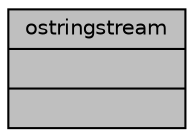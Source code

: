 digraph "ostringstream"
{
 // INTERACTIVE_SVG=YES
  bgcolor="transparent";
  edge [fontname="Helvetica",fontsize="10",labelfontname="Helvetica",labelfontsize="10"];
  node [fontname="Helvetica",fontsize="10",shape=record];
  Node1 [label="{ostringstream\n||}",height=0.2,width=0.4,color="black", fillcolor="grey75", style="filled", fontcolor="black"];
}
